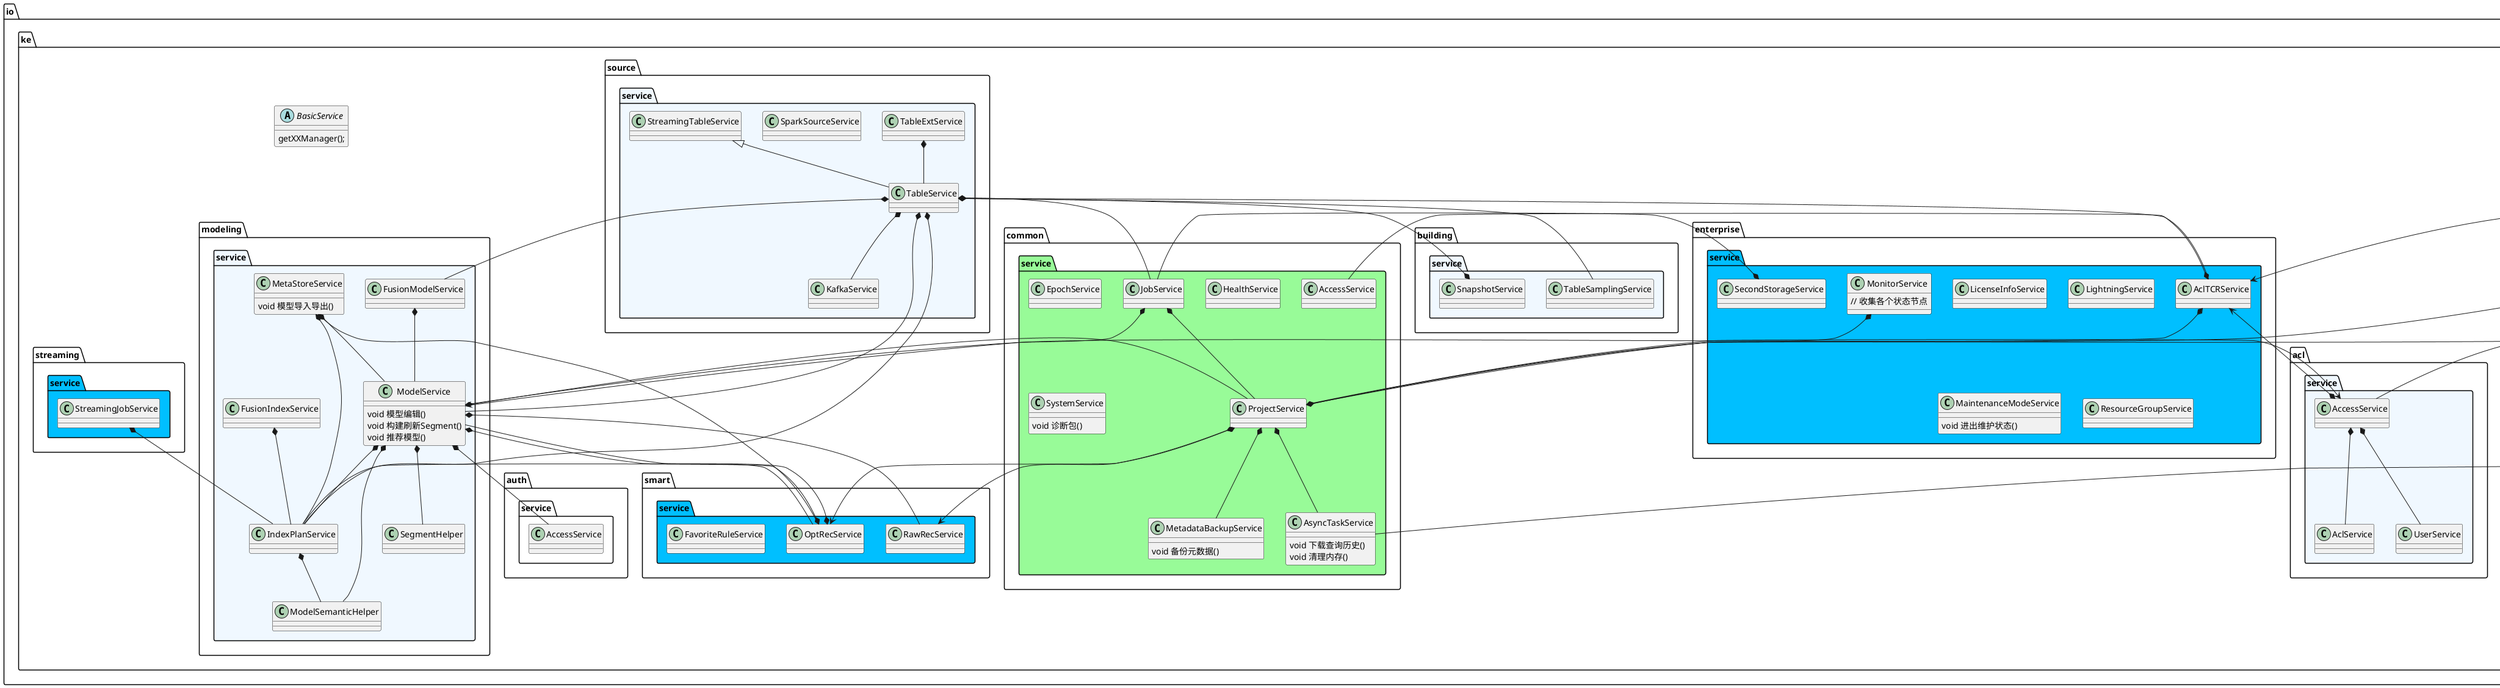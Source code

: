 @startuml
'https://plantuml.com/class-diagram


page 5 x 2
skinparam pageMargin 10
skinparam pageExternalColor gray
skinparam pageBorderColor black




'together {

    abstract class io.ke.BasicService {
        getXXManager();
    }

    namespace io.ke.common.service #palegreen {

        class ProjectService {

        }

        class EpochService {

        }

        class HealthService {

        }

        class SystemService {
            void 诊断包()
        }

        class MetadataBackupService {
            void 备份元数据()
        }

        class AsyncTaskService {
            void 下载查询历史()
            void 清理内存()
        }

        class JobService {

        }

        ProjectService *-- MetadataBackupService

        ProjectService *-- AsyncTaskService

        ProjectService *--> io.ke.acl.service.AccessService

        ProjectService *--> io.ke.query.service.AsyncQueryService

        ProjectService *-->  io.ke.smart.service.RawRecService

        ProjectService *--> io.ke.smart.service.OptRecService

        JobService *--> io.ke.modeling.service.ModelService

        JobService *-- io.ke.common.service.ProjectService
    }

    namespace io.ke.source.service #aliceblue {


        class TableService {

        }

        class TableExtService {

        }

        class KafkaService {

        }

        class SparkSourceService {

        }


        TableService *-- io.ke.modeling.service.ModelService

        TableService *-- io.ke.modeling.service.FusionModelService

        TableService *-- io.ke.modeling.service.IndexPlanService

        TableService *-- io.ke.building.service.TableSamplingService


        TableService *-- io.ke.common.service.JobService

        TableService *-- io.ke.source.service.KafkaService

        TableService *-- io.ke.enterprise.service.AclTCRService



        TableExtService *-- TableService

        StreamingTableService <|-- TableService
    }

    namespace io.ke.modeling.service #aliceblue {

        class ModelService {
            void 模型编辑()
            void 构建刷新Segment()
            void 推荐模型()
        }

        class MetaStoreService {
            void 模型导入导出()
        }


        class IndexPlanService {


        }

        class ModelSemanticHelper {

        }


        class SegmentHelper {

        }

        class FusionModelService {

        }

        class FusionIndexService {

        }


        ModelService *-- IndexPlanService

        ModelService *-- SegmentHelper

        ModelService *-- ModelSemanticHelper

        ModelService *-- io.ke.common.service.ProjectService

        ModelService *-- io.ke.smart.service.RawRecService

        ModelService *-- io.ke.smart.service.OptRecService

        ModelService *-- io.ke.auth.service.AccessService

        IndexPlanService *-- io.ke.modeling.service.ModelSemanticHelper

        MetaStoreService *-- io.ke.modeling.service.ModelService

        MetaStoreService *-- io.ke.modeling.service.IndexPlanService

        MetaStoreService *-- io.ke.smart.service.OptRecService

        FusionIndexService *-- io.ke.modeling.service.IndexPlanService

        FusionModelService *-- io.ke.modeling.service.ModelService

    }


    namespace io.ke.building.service #aliceblue {

        class SnapshotService {

        }

        class TableSamplingService {

        }

        SnapshotService *-- io.ke.source.service.TableService

    }


    namespace io.ke.query.service #aliceblue {

        class QueryService {

        }

        class AsyncQueryService {

        }

        class QueryHistoryService {

        }

        QueryHistoryService *-- AsyncTaskService


        QueryHistoryService *-- io.ke.modeling.service.ModelService


        QueryService *-- io.ke.acl.service.AccessService


        QueryService *--> io.ke.enterprise.service.AclTCRService


        QueryService *-- QueryCacheManager


    }


    namespace io.ke.acl.service #aliceblue {

        class AccessService {

        }

        AccessService *-- AclService

        AccessService *-- UserService

        AccessService *--> io.ke.enterprise.service.AclTCRService

    }

'}






'=============================

'together {

    namespace io.ke.enterprise.service #deepskyblue {

        class LicenseInfoService {

        }

        class LightningService {

        }

        class MaintenanceModeService {
            void 进出维护状态()
        }

        class MonitorService {
            // 收集各个状态节点
        }

        class ResourceGroupService {

        }

        class SecondStorageService {

        }

        class AclTCRService {

        }



        MonitorService *-- io.ke.common.service.ProjectService

        SecondStorageService *-- io.ke.common.service.JobService

        AclTCRService *-- io.ke.common.service.AccessService

        AclTCRService *-- io.ke.common.service.ProjectService
    }

    namespace io.ke.smart.service #deepskyblue {

        class RawRecService {

        }


        class OptRecService {


        }

        class FavoriteRuleService {

        }


        OptRecService *-- io.ke.modeling.service.ModelService

        OptRecService *-- io.ke.modeling.service.IndexPlanService

    }

    namespace io.ke.streaming.service #deepskyblue {

        class StreamingJobService {

        }

        StreamingJobService *-- io.ke.modeling.service.IndexPlanService
    }

'}

@enduml